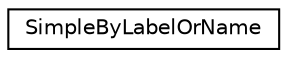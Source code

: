 digraph "Graphical Class Hierarchy"
{
  edge [fontname="Helvetica",fontsize="10",labelfontname="Helvetica",labelfontsize="10"];
  node [fontname="Helvetica",fontsize="10",shape=record];
  rankdir="LR";
  Node1 [label="SimpleByLabelOrName",height=0.2,width=0.4,color="black", fillcolor="white", style="filled",URL="$class_simple_by_label_or_name.html"];
}
